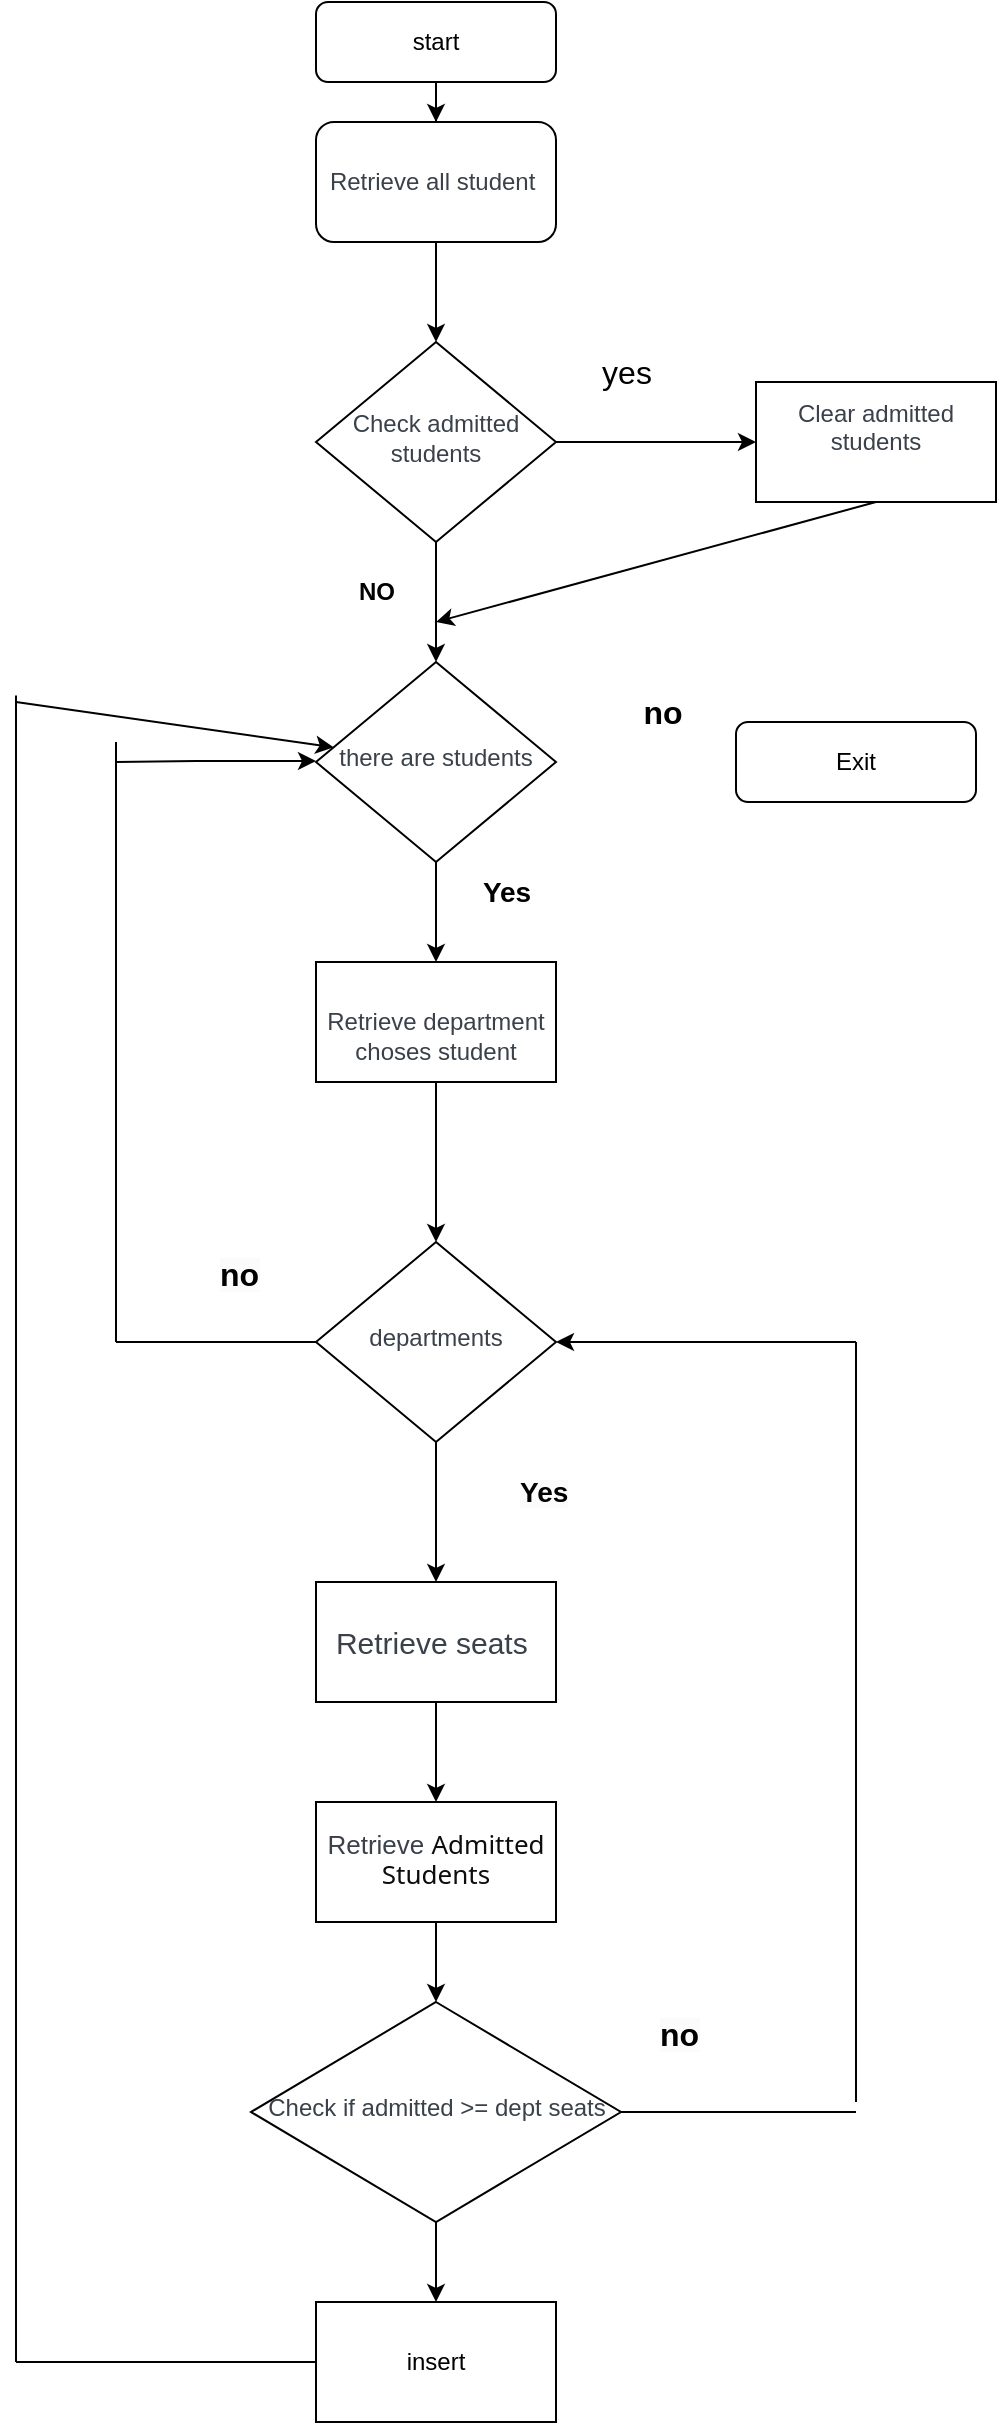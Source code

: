 <mxfile version="24.3.1" type="github">
  <diagram id="C5RBs43oDa-KdzZeNtuy" name="Page-1">
    <mxGraphModel dx="1050" dy="565" grid="1" gridSize="10" guides="1" tooltips="1" connect="1" arrows="1" fold="1" page="1" pageScale="1" pageWidth="827" pageHeight="1169" math="0" shadow="0">
      <root>
        <mxCell id="WIyWlLk6GJQsqaUBKTNV-0" />
        <mxCell id="WIyWlLk6GJQsqaUBKTNV-1" parent="WIyWlLk6GJQsqaUBKTNV-0" />
        <mxCell id="Pb0_odCe1Oxpf_yJffRR-13" style="edgeStyle=orthogonalEdgeStyle;rounded=0;orthogonalLoop=1;jettySize=auto;html=1;entryX=0.5;entryY=0;entryDx=0;entryDy=0;" edge="1" parent="WIyWlLk6GJQsqaUBKTNV-1" source="WIyWlLk6GJQsqaUBKTNV-3" target="Pb0_odCe1Oxpf_yJffRR-3">
          <mxGeometry relative="1" as="geometry" />
        </mxCell>
        <mxCell id="WIyWlLk6GJQsqaUBKTNV-3" value="start" style="rounded=1;whiteSpace=wrap;html=1;fontSize=12;glass=0;strokeWidth=1;shadow=0;" parent="WIyWlLk6GJQsqaUBKTNV-1" vertex="1">
          <mxGeometry x="180" width="120" height="40" as="geometry" />
        </mxCell>
        <mxCell id="Pb0_odCe1Oxpf_yJffRR-63" value="" style="edgeStyle=orthogonalEdgeStyle;rounded=0;orthogonalLoop=1;jettySize=auto;html=1;" edge="1" parent="WIyWlLk6GJQsqaUBKTNV-1" source="WIyWlLk6GJQsqaUBKTNV-10" target="Pb0_odCe1Oxpf_yJffRR-14">
          <mxGeometry relative="1" as="geometry" />
        </mxCell>
        <mxCell id="Pb0_odCe1Oxpf_yJffRR-64" value="" style="edgeStyle=orthogonalEdgeStyle;rounded=0;orthogonalLoop=1;jettySize=auto;html=1;" edge="1" parent="WIyWlLk6GJQsqaUBKTNV-1" source="WIyWlLk6GJQsqaUBKTNV-10" target="Pb0_odCe1Oxpf_yJffRR-18">
          <mxGeometry relative="1" as="geometry" />
        </mxCell>
        <mxCell id="WIyWlLk6GJQsqaUBKTNV-10" value="&lt;span data-lucid-content=&quot;{&amp;quot;t&amp;quot;:&amp;quot;Check admitted students&amp;quot;,&amp;quot;m&amp;quot;:[{&amp;quot;s&amp;quot;:0,&amp;quot;n&amp;quot;:&amp;quot;c&amp;quot;,&amp;quot;v&amp;quot;:&amp;quot;#3a414aff&amp;quot;,&amp;quot;e&amp;quot;:23}]}&quot; data-lucid-type=&quot;application/vnd.lucid.text&quot;&gt;&lt;span style=&quot;color:#3a414a;&quot;&gt;Check admitted students&lt;/span&gt;&lt;/span&gt;" style="rhombus;whiteSpace=wrap;html=1;shadow=0;fontFamily=Helvetica;fontSize=12;align=center;strokeWidth=1;spacing=6;spacingTop=-4;" parent="WIyWlLk6GJQsqaUBKTNV-1" vertex="1">
          <mxGeometry x="180" y="170" width="120" height="100" as="geometry" />
        </mxCell>
        <mxCell id="Pb0_odCe1Oxpf_yJffRR-12" style="edgeStyle=orthogonalEdgeStyle;rounded=0;orthogonalLoop=1;jettySize=auto;html=1;exitX=0.5;exitY=1;exitDx=0;exitDy=0;entryX=0.5;entryY=0;entryDx=0;entryDy=0;" edge="1" parent="WIyWlLk6GJQsqaUBKTNV-1" source="Pb0_odCe1Oxpf_yJffRR-3" target="WIyWlLk6GJQsqaUBKTNV-10">
          <mxGeometry relative="1" as="geometry" />
        </mxCell>
        <UserObject label="&lt;br&gt;&lt;span data-lucid-content=&quot;{&amp;quot;t&amp;quot;:&amp;quot;Retrieve all student data&amp;quot;,&amp;quot;m&amp;quot;:[{&amp;quot;s&amp;quot;:0,&amp;quot;n&amp;quot;:&amp;quot;c&amp;quot;,&amp;quot;v&amp;quot;:&amp;quot;#3a414aff&amp;quot;,&amp;quot;e&amp;quot;:25}]}&quot; data-lucid-type=&quot;application/vnd.lucid.text&quot;&gt;&lt;span style=&quot;color:#3a414a;&quot;&gt;Retrieve all student&amp;nbsp;&lt;/span&gt;&lt;/span&gt;&lt;div&gt;&lt;br&gt;&lt;/div&gt;" link="&#xa;&lt;span data-lucid-content=&quot;{&amp;quot;t&amp;quot;:&amp;quot;Retrieve all student data&amp;quot;,&amp;quot;m&amp;quot;:[{&amp;quot;s&amp;quot;:0,&amp;quot;n&amp;quot;:&amp;quot;c&amp;quot;,&amp;quot;v&amp;quot;:&amp;quot;#3a414aff&amp;quot;,&amp;quot;e&amp;quot;:25}]}&quot; data-lucid-type=&quot;application/vnd.lucid.text&quot;&gt;&lt;span style=&quot;color:#3a414a;&quot;&gt;Retrieve all student data&lt;/span&gt;&lt;/span&gt;&#xa;&#xa;" id="Pb0_odCe1Oxpf_yJffRR-3">
          <mxCell style="rounded=1;whiteSpace=wrap;html=1;" vertex="1" parent="WIyWlLk6GJQsqaUBKTNV-1">
            <mxGeometry x="180" y="60" width="120" height="60" as="geometry" />
          </mxCell>
        </UserObject>
        <UserObject label="&#xa;&lt;span data-lucid-content=&quot;{&amp;quot;t&amp;quot;:&amp;quot;Clear admitted students&amp;quot;,&amp;quot;m&amp;quot;:[{&amp;quot;s&amp;quot;:0,&amp;quot;n&amp;quot;:&amp;quot;c&amp;quot;,&amp;quot;v&amp;quot;:&amp;quot;#3a414aff&amp;quot;,&amp;quot;e&amp;quot;:23}]}&quot; data-lucid-type=&quot;application/vnd.lucid.text&quot;&gt;&lt;span style=&quot;color:#3a414a;&quot;&gt;Clear admitted students&lt;/span&gt;&lt;/span&gt;&#xa;&#xa;" link="&#xa;&lt;span data-lucid-content=&quot;{&amp;quot;t&amp;quot;:&amp;quot;Clear admitted students&amp;quot;,&amp;quot;m&amp;quot;:[{&amp;quot;s&amp;quot;:0,&amp;quot;n&amp;quot;:&amp;quot;c&amp;quot;,&amp;quot;v&amp;quot;:&amp;quot;#3a414aff&amp;quot;,&amp;quot;e&amp;quot;:23}]}&quot; data-lucid-type=&quot;application/vnd.lucid.text&quot;&gt;&lt;span style=&quot;color:#3a414a;&quot;&gt;Clear admitted students&lt;/span&gt;&lt;/span&gt;&#xa;&#xa;" id="Pb0_odCe1Oxpf_yJffRR-14">
          <mxCell style="rounded=0;whiteSpace=wrap;html=1;" vertex="1" parent="WIyWlLk6GJQsqaUBKTNV-1">
            <mxGeometry x="400" y="190" width="120" height="60" as="geometry" />
          </mxCell>
        </UserObject>
        <mxCell id="Pb0_odCe1Oxpf_yJffRR-16" value="&lt;font style=&quot;font-size: 16px;&quot;&gt;yes&lt;/font&gt;" style="text;html=1;align=center;verticalAlign=middle;resizable=0;points=[];autosize=1;strokeColor=none;fillColor=none;strokeWidth=10;" vertex="1" parent="WIyWlLk6GJQsqaUBKTNV-1">
          <mxGeometry x="310" y="170" width="50" height="30" as="geometry" />
        </mxCell>
        <mxCell id="Pb0_odCe1Oxpf_yJffRR-17" value="&lt;b&gt;NO&lt;/b&gt;" style="text;html=1;align=center;verticalAlign=middle;resizable=0;points=[];autosize=1;strokeColor=none;fillColor=none;" vertex="1" parent="WIyWlLk6GJQsqaUBKTNV-1">
          <mxGeometry x="190" y="280" width="40" height="30" as="geometry" />
        </mxCell>
        <mxCell id="Pb0_odCe1Oxpf_yJffRR-67" value="" style="edgeStyle=orthogonalEdgeStyle;rounded=0;orthogonalLoop=1;jettySize=auto;html=1;" edge="1" parent="WIyWlLk6GJQsqaUBKTNV-1" source="Pb0_odCe1Oxpf_yJffRR-18" target="Pb0_odCe1Oxpf_yJffRR-27">
          <mxGeometry relative="1" as="geometry" />
        </mxCell>
        <mxCell id="Pb0_odCe1Oxpf_yJffRR-18" value="&lt;div style=&quot;text-align: left;&quot;&gt;&lt;font color=&quot;#3a414a&quot;&gt;there are students&lt;/font&gt;&lt;/div&gt;" style="rhombus;whiteSpace=wrap;html=1;shadow=0;fontFamily=Helvetica;fontSize=12;align=center;strokeWidth=1;spacing=6;spacingTop=-4;" vertex="1" parent="WIyWlLk6GJQsqaUBKTNV-1">
          <mxGeometry x="180" y="330" width="120" height="100" as="geometry" />
        </mxCell>
        <mxCell id="Pb0_odCe1Oxpf_yJffRR-33" value="" style="edgeStyle=orthogonalEdgeStyle;rounded=0;orthogonalLoop=1;jettySize=auto;html=1;" edge="1" parent="WIyWlLk6GJQsqaUBKTNV-1" source="Pb0_odCe1Oxpf_yJffRR-27" target="Pb0_odCe1Oxpf_yJffRR-32">
          <mxGeometry relative="1" as="geometry" />
        </mxCell>
        <mxCell id="Pb0_odCe1Oxpf_yJffRR-27" value="&lt;br&gt;&lt;span data-lucid-content=&quot;{&amp;quot;t&amp;quot;:&amp;quot;Retrieve all student data&amp;quot;,&amp;quot;m&amp;quot;:[{&amp;quot;s&amp;quot;:0,&amp;quot;n&amp;quot;:&amp;quot;c&amp;quot;,&amp;quot;v&amp;quot;:&amp;quot;#3a414aff&amp;quot;,&amp;quot;e&amp;quot;:25}]}&quot; data-lucid-type=&quot;application/vnd.lucid.text&quot;&gt;&lt;span style=&quot;color: rgb(58, 65, 74);&quot;&gt;Retrieve department choses student&lt;/span&gt;&lt;/span&gt;" style="rounded=0;whiteSpace=wrap;html=1;" vertex="1" parent="WIyWlLk6GJQsqaUBKTNV-1">
          <mxGeometry x="180" y="480" width="120" height="60" as="geometry" />
        </mxCell>
        <mxCell id="Pb0_odCe1Oxpf_yJffRR-29" value="&lt;font style=&quot;font-size: 16px;&quot;&gt;&lt;b&gt;no&lt;/b&gt;&lt;/font&gt;" style="text;html=1;align=center;verticalAlign=middle;resizable=0;points=[];autosize=1;strokeColor=none;fillColor=none;" vertex="1" parent="WIyWlLk6GJQsqaUBKTNV-1">
          <mxGeometry x="332.5" y="340" width="40" height="30" as="geometry" />
        </mxCell>
        <mxCell id="Pb0_odCe1Oxpf_yJffRR-30" value="&lt;b&gt;&lt;font style=&quot;font-size: 14px;&quot;&gt;Yes&lt;/font&gt;&lt;/b&gt;" style="text;html=1;align=center;verticalAlign=middle;resizable=0;points=[];autosize=1;strokeColor=none;fillColor=none;" vertex="1" parent="WIyWlLk6GJQsqaUBKTNV-1">
          <mxGeometry x="250" y="430" width="50" height="30" as="geometry" />
        </mxCell>
        <mxCell id="Pb0_odCe1Oxpf_yJffRR-55" value="" style="edgeStyle=orthogonalEdgeStyle;rounded=0;orthogonalLoop=1;jettySize=auto;html=1;" edge="1" parent="WIyWlLk6GJQsqaUBKTNV-1" source="Pb0_odCe1Oxpf_yJffRR-32" target="Pb0_odCe1Oxpf_yJffRR-53">
          <mxGeometry relative="1" as="geometry" />
        </mxCell>
        <mxCell id="Pb0_odCe1Oxpf_yJffRR-32" value="&lt;div style=&quot;text-align: left;&quot;&gt;&lt;font color=&quot;#3a414a&quot;&gt;departments&lt;/font&gt;&lt;/div&gt;" style="rhombus;whiteSpace=wrap;html=1;shadow=0;fontFamily=Helvetica;fontSize=12;align=center;strokeWidth=1;spacing=6;spacingTop=-4;" vertex="1" parent="WIyWlLk6GJQsqaUBKTNV-1">
          <mxGeometry x="180" y="620" width="120" height="100" as="geometry" />
        </mxCell>
        <mxCell id="Pb0_odCe1Oxpf_yJffRR-47" value="" style="endArrow=none;html=1;rounded=0;exitX=0;exitY=0.5;exitDx=0;exitDy=0;" edge="1" parent="WIyWlLk6GJQsqaUBKTNV-1" source="Pb0_odCe1Oxpf_yJffRR-32">
          <mxGeometry width="50" height="50" relative="1" as="geometry">
            <mxPoint x="470" y="690" as="sourcePoint" />
            <mxPoint x="80" y="670" as="targetPoint" />
            <Array as="points" />
          </mxGeometry>
        </mxCell>
        <mxCell id="Pb0_odCe1Oxpf_yJffRR-48" value="" style="endArrow=none;html=1;rounded=0;" edge="1" parent="WIyWlLk6GJQsqaUBKTNV-1">
          <mxGeometry width="50" height="50" relative="1" as="geometry">
            <mxPoint x="80" y="670" as="sourcePoint" />
            <mxPoint x="80" y="370" as="targetPoint" />
          </mxGeometry>
        </mxCell>
        <mxCell id="Pb0_odCe1Oxpf_yJffRR-49" value="" style="endArrow=classic;html=1;rounded=0;" edge="1" parent="WIyWlLk6GJQsqaUBKTNV-1">
          <mxGeometry width="50" height="50" relative="1" as="geometry">
            <mxPoint x="80" y="380" as="sourcePoint" />
            <mxPoint x="180" y="379.5" as="targetPoint" />
            <Array as="points">
              <mxPoint x="120" y="379.5" />
            </Array>
          </mxGeometry>
        </mxCell>
        <mxCell id="Pb0_odCe1Oxpf_yJffRR-50" value="&lt;b style=&quot;forced-color-adjust: none; color: rgb(0, 0, 0); font-family: Helvetica; font-size: 16px; font-style: normal; font-variant-ligatures: normal; font-variant-caps: normal; letter-spacing: normal; orphans: 2; text-align: center; text-indent: 0px; text-transform: none; widows: 2; word-spacing: 0px; -webkit-text-stroke-width: 0px; white-space: nowrap; background-color: rgb(251, 251, 251); text-decoration-thickness: initial; text-decoration-style: initial; text-decoration-color: initial;&quot;&gt;no&lt;/b&gt;" style="text;whiteSpace=wrap;html=1;" vertex="1" parent="WIyWlLk6GJQsqaUBKTNV-1">
          <mxGeometry x="130" y="620" width="30" height="40" as="geometry" />
        </mxCell>
        <mxCell id="Pb0_odCe1Oxpf_yJffRR-61" value="" style="edgeStyle=orthogonalEdgeStyle;rounded=0;orthogonalLoop=1;jettySize=auto;html=1;" edge="1" parent="WIyWlLk6GJQsqaUBKTNV-1" source="Pb0_odCe1Oxpf_yJffRR-53" target="Pb0_odCe1Oxpf_yJffRR-60">
          <mxGeometry relative="1" as="geometry" />
        </mxCell>
        <mxCell id="Pb0_odCe1Oxpf_yJffRR-53" value="&lt;font style=&quot;font-size: 15px;&quot;&gt;&lt;br&gt;&lt;span data-lucid-content=&quot;{&amp;quot;t&amp;quot;:&amp;quot;Retrieve all student data&amp;quot;,&amp;quot;m&amp;quot;:[{&amp;quot;s&amp;quot;:0,&amp;quot;n&amp;quot;:&amp;quot;c&amp;quot;,&amp;quot;v&amp;quot;:&amp;quot;#3a414aff&amp;quot;,&amp;quot;e&amp;quot;:25}]}&quot; data-lucid-type=&quot;application/vnd.lucid.text&quot;&gt;&lt;span style=&quot;color: rgb(58, 65, 74);&quot;&gt;Retrieve &lt;font style=&quot;font-size: 15px;&quot;&gt;seats&amp;nbsp;&lt;/font&gt;&lt;/span&gt;&lt;/span&gt;&lt;/font&gt;&lt;div style=&quot;font-size: 15px;&quot;&gt;&lt;span data-lucid-content=&quot;{&amp;quot;t&amp;quot;:&amp;quot;Retrieve all student data&amp;quot;,&amp;quot;m&amp;quot;:[{&amp;quot;s&amp;quot;:0,&amp;quot;n&amp;quot;:&amp;quot;c&amp;quot;,&amp;quot;v&amp;quot;:&amp;quot;#3a414aff&amp;quot;,&amp;quot;e&amp;quot;:25}]}&quot; data-lucid-type=&quot;application/vnd.lucid.text&quot;&gt;&lt;span style=&quot;color: rgb(58, 65, 74);&quot;&gt;&lt;br&gt;&lt;/span&gt;&lt;/span&gt;&lt;/div&gt;" style="rounded=0;whiteSpace=wrap;html=1;" vertex="1" parent="WIyWlLk6GJQsqaUBKTNV-1">
          <mxGeometry x="180" y="790" width="120" height="60" as="geometry" />
        </mxCell>
        <mxCell id="Pb0_odCe1Oxpf_yJffRR-56" value="&lt;b style=&quot;forced-color-adjust: none; color: rgb(0, 0, 0); font-family: Helvetica; font-size: 12px; font-style: normal; font-variant-ligatures: normal; font-variant-caps: normal; letter-spacing: normal; orphans: 2; text-align: center; text-indent: 0px; text-transform: none; widows: 2; word-spacing: 0px; -webkit-text-stroke-width: 0px; white-space: nowrap; background-color: rgb(251, 251, 251); text-decoration-thickness: initial; text-decoration-style: initial; text-decoration-color: initial;&quot;&gt;&lt;font style=&quot;forced-color-adjust: none; font-size: 14px;&quot;&gt;Yes&lt;/font&gt;&lt;/b&gt;" style="text;whiteSpace=wrap;html=1;" vertex="1" parent="WIyWlLk6GJQsqaUBKTNV-1">
          <mxGeometry x="280" y="730" width="60" height="40" as="geometry" />
        </mxCell>
        <mxCell id="Pb0_odCe1Oxpf_yJffRR-70" value="" style="edgeStyle=orthogonalEdgeStyle;rounded=0;orthogonalLoop=1;jettySize=auto;html=1;" edge="1" parent="WIyWlLk6GJQsqaUBKTNV-1" source="Pb0_odCe1Oxpf_yJffRR-60" target="Pb0_odCe1Oxpf_yJffRR-69">
          <mxGeometry relative="1" as="geometry" />
        </mxCell>
        <mxCell id="Pb0_odCe1Oxpf_yJffRR-60" value="&lt;font style=&quot;font-size: 13px;&quot;&gt;&lt;br&gt;&lt;span style=&quot;&quot; data-lucid-content=&quot;{&amp;quot;t&amp;quot;:&amp;quot;Retrieve all student data&amp;quot;,&amp;quot;m&amp;quot;:[{&amp;quot;s&amp;quot;:0,&amp;quot;n&amp;quot;:&amp;quot;c&amp;quot;,&amp;quot;v&amp;quot;:&amp;quot;#3a414aff&amp;quot;,&amp;quot;e&amp;quot;:25}]}&quot; data-lucid-type=&quot;application/vnd.lucid.text&quot;&gt;&lt;span style=&quot;color: rgb(58, 65, 74);&quot;&gt;&lt;font style=&quot;font-size: 13px;&quot;&gt;Retrieve&amp;nbsp;&lt;/font&gt;&lt;/span&gt;&lt;/span&gt;&lt;/font&gt;&lt;span style=&quot;color: rgb(13, 13, 13); font-family: Söhne, ui-sans-serif, system-ui, -apple-system, &amp;quot;Segoe UI&amp;quot;, Roboto, Ubuntu, Cantarell, &amp;quot;Noto Sans&amp;quot;, sans-serif, &amp;quot;Helvetica Neue&amp;quot;, Arial, &amp;quot;Apple Color Emoji&amp;quot;, &amp;quot;Segoe UI Emoji&amp;quot;, &amp;quot;Segoe UI Symbol&amp;quot;, &amp;quot;Noto Color Emoji&amp;quot;; text-align: start; white-space-collapse: preserve; background-color: rgb(255, 255, 255); font-size: 13px;&quot;&gt;&lt;font style=&quot;font-size: 13px;&quot;&gt;Admitted Students&lt;/font&gt;&lt;/span&gt;&lt;div style=&quot;font-size: 15px;&quot;&gt;&lt;span data-lucid-content=&quot;{&amp;quot;t&amp;quot;:&amp;quot;Retrieve all student data&amp;quot;,&amp;quot;m&amp;quot;:[{&amp;quot;s&amp;quot;:0,&amp;quot;n&amp;quot;:&amp;quot;c&amp;quot;,&amp;quot;v&amp;quot;:&amp;quot;#3a414aff&amp;quot;,&amp;quot;e&amp;quot;:25}]}&quot; data-lucid-type=&quot;application/vnd.lucid.text&quot;&gt;&lt;span style=&quot;color: rgb(58, 65, 74);&quot;&gt;&lt;br&gt;&lt;/span&gt;&lt;/span&gt;&lt;/div&gt;" style="rounded=0;whiteSpace=wrap;html=1;" vertex="1" parent="WIyWlLk6GJQsqaUBKTNV-1">
          <mxGeometry x="180" y="900" width="120" height="60" as="geometry" />
        </mxCell>
        <mxCell id="Pb0_odCe1Oxpf_yJffRR-79" value="" style="edgeStyle=orthogonalEdgeStyle;rounded=0;orthogonalLoop=1;jettySize=auto;html=1;" edge="1" parent="WIyWlLk6GJQsqaUBKTNV-1" source="Pb0_odCe1Oxpf_yJffRR-69" target="Pb0_odCe1Oxpf_yJffRR-78">
          <mxGeometry relative="1" as="geometry" />
        </mxCell>
        <mxCell id="Pb0_odCe1Oxpf_yJffRR-69" value="&lt;span data-lucid-content=&quot;{&amp;quot;t&amp;quot;:&amp;quot;Check if admitted &gt;= dept seats&amp;quot;,&amp;quot;m&amp;quot;:[{&amp;quot;s&amp;quot;:0,&amp;quot;n&amp;quot;:&amp;quot;c&amp;quot;,&amp;quot;v&amp;quot;:&amp;quot;#3a414aff&amp;quot;,&amp;quot;e&amp;quot;:31}]}&quot; data-lucid-type=&quot;application/vnd.lucid.text&quot;&gt;&lt;span style=&quot;color:#3a414a;&quot;&gt;&lt;font style=&quot;font-size: 12px;&quot;&gt;Check if admitted &amp;gt;= dept seats&lt;/font&gt;&lt;/span&gt;&lt;/span&gt;" style="rhombus;whiteSpace=wrap;html=1;shadow=0;fontFamily=Helvetica;fontSize=12;align=center;strokeWidth=1;spacing=6;spacingTop=-4;" vertex="1" parent="WIyWlLk6GJQsqaUBKTNV-1">
          <mxGeometry x="147.5" y="1000" width="185" height="110" as="geometry" />
        </mxCell>
        <mxCell id="Pb0_odCe1Oxpf_yJffRR-74" value="" style="endArrow=none;html=1;rounded=0;exitX=1;exitY=0.5;exitDx=0;exitDy=0;" edge="1" parent="WIyWlLk6GJQsqaUBKTNV-1" source="Pb0_odCe1Oxpf_yJffRR-69">
          <mxGeometry width="50" height="50" relative="1" as="geometry">
            <mxPoint x="340" y="1050" as="sourcePoint" />
            <mxPoint x="450" y="1055" as="targetPoint" />
          </mxGeometry>
        </mxCell>
        <mxCell id="Pb0_odCe1Oxpf_yJffRR-75" value="" style="endArrow=none;html=1;rounded=0;" edge="1" parent="WIyWlLk6GJQsqaUBKTNV-1">
          <mxGeometry width="50" height="50" relative="1" as="geometry">
            <mxPoint x="450" y="1050" as="sourcePoint" />
            <mxPoint x="450" y="670" as="targetPoint" />
          </mxGeometry>
        </mxCell>
        <mxCell id="Pb0_odCe1Oxpf_yJffRR-76" value="" style="endArrow=classic;html=1;rounded=0;entryX=1;entryY=0.5;entryDx=0;entryDy=0;" edge="1" parent="WIyWlLk6GJQsqaUBKTNV-1" target="Pb0_odCe1Oxpf_yJffRR-32">
          <mxGeometry width="50" height="50" relative="1" as="geometry">
            <mxPoint x="450" y="670" as="sourcePoint" />
            <mxPoint x="464" y="620" as="targetPoint" />
          </mxGeometry>
        </mxCell>
        <mxCell id="Pb0_odCe1Oxpf_yJffRR-77" value="&lt;b style=&quot;forced-color-adjust: none; color: rgb(0, 0, 0); font-family: Helvetica; font-style: normal; font-variant-ligatures: normal; font-variant-caps: normal; letter-spacing: normal; orphans: 2; text-indent: 0px; text-transform: none; widows: 2; word-spacing: 0px; -webkit-text-stroke-width: 0px; white-space: nowrap; text-decoration-thickness: initial; text-decoration-style: initial; text-decoration-color: initial; font-size: 16px; text-align: center; background-color: rgb(251, 251, 251);&quot;&gt;no&lt;/b&gt;" style="text;whiteSpace=wrap;html=1;" vertex="1" parent="WIyWlLk6GJQsqaUBKTNV-1">
          <mxGeometry x="350" y="1000" width="50" height="40" as="geometry" />
        </mxCell>
        <mxCell id="Pb0_odCe1Oxpf_yJffRR-78" value="insert" style="rounded=0;whiteSpace=wrap;html=1;" vertex="1" parent="WIyWlLk6GJQsqaUBKTNV-1">
          <mxGeometry x="180" y="1150" width="120" height="60" as="geometry" />
        </mxCell>
        <mxCell id="Pb0_odCe1Oxpf_yJffRR-82" value="" style="endArrow=none;html=1;rounded=0;entryX=0;entryY=0.5;entryDx=0;entryDy=0;" edge="1" parent="WIyWlLk6GJQsqaUBKTNV-1" target="Pb0_odCe1Oxpf_yJffRR-78">
          <mxGeometry width="50" height="50" relative="1" as="geometry">
            <mxPoint x="30" y="1180" as="sourcePoint" />
            <mxPoint x="520" y="990" as="targetPoint" />
            <Array as="points">
              <mxPoint x="180" y="1180" />
            </Array>
          </mxGeometry>
        </mxCell>
        <mxCell id="Pb0_odCe1Oxpf_yJffRR-83" value="" style="endArrow=none;html=1;rounded=0;" edge="1" parent="WIyWlLk6GJQsqaUBKTNV-1">
          <mxGeometry width="50" height="50" relative="1" as="geometry">
            <mxPoint x="30" y="1180" as="sourcePoint" />
            <mxPoint x="30" y="346.8" as="targetPoint" />
          </mxGeometry>
        </mxCell>
        <mxCell id="Pb0_odCe1Oxpf_yJffRR-84" value="" style="endArrow=classic;html=1;rounded=0;" edge="1" parent="WIyWlLk6GJQsqaUBKTNV-1" target="Pb0_odCe1Oxpf_yJffRR-18">
          <mxGeometry width="50" height="50" relative="1" as="geometry">
            <mxPoint x="30" y="350" as="sourcePoint" />
            <mxPoint x="520" y="440" as="targetPoint" />
          </mxGeometry>
        </mxCell>
        <mxCell id="Pb0_odCe1Oxpf_yJffRR-87" value="" style="endArrow=classic;html=1;rounded=0;exitX=0.5;exitY=1;exitDx=0;exitDy=0;" edge="1" parent="WIyWlLk6GJQsqaUBKTNV-1" source="Pb0_odCe1Oxpf_yJffRR-14">
          <mxGeometry width="50" height="50" relative="1" as="geometry">
            <mxPoint x="310" y="310" as="sourcePoint" />
            <mxPoint x="240" y="310" as="targetPoint" />
          </mxGeometry>
        </mxCell>
        <mxCell id="Pb0_odCe1Oxpf_yJffRR-88" value="Exit" style="rounded=1;whiteSpace=wrap;html=1;fontSize=12;glass=0;strokeWidth=1;shadow=0;" vertex="1" parent="WIyWlLk6GJQsqaUBKTNV-1">
          <mxGeometry x="390" y="360" width="120" height="40" as="geometry" />
        </mxCell>
      </root>
    </mxGraphModel>
  </diagram>
</mxfile>

